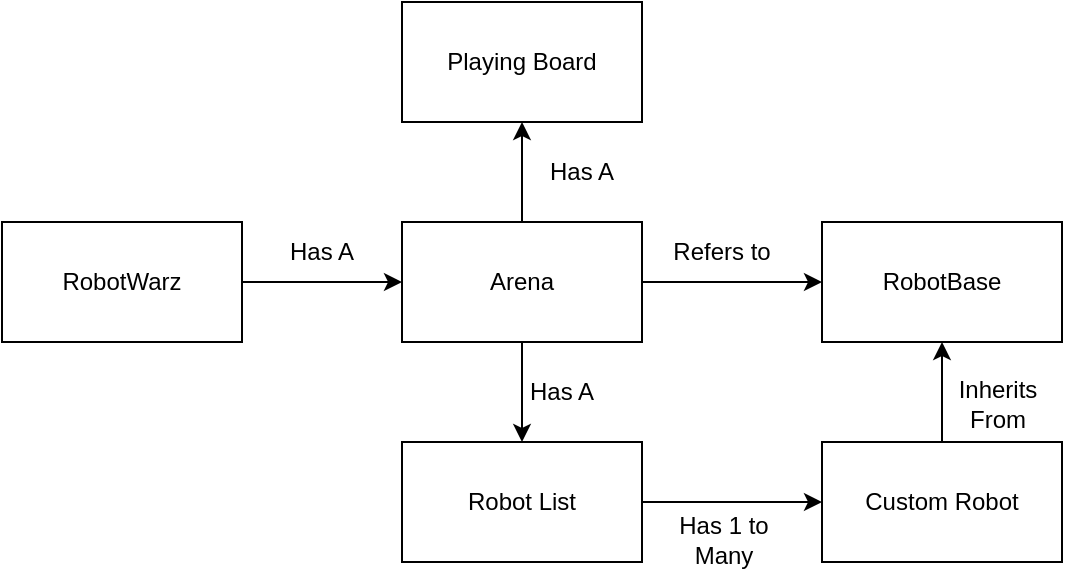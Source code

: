 <mxfile version="24.0.4" type="device">
  <diagram name="Page-1" id="ERSEP2Dv0Q_CucD9czhi">
    <mxGraphModel dx="1114" dy="769" grid="1" gridSize="10" guides="1" tooltips="1" connect="1" arrows="1" fold="1" page="1" pageScale="1" pageWidth="1100" pageHeight="850" math="0" shadow="0">
      <root>
        <mxCell id="0" />
        <mxCell id="1" parent="0" />
        <mxCell id="5jAHn_yWcTs1VlVoU_35-8" style="edgeStyle=orthogonalEdgeStyle;rounded=0;orthogonalLoop=1;jettySize=auto;html=1;entryX=0;entryY=0.5;entryDx=0;entryDy=0;" edge="1" parent="1" source="5jAHn_yWcTs1VlVoU_35-1" target="5jAHn_yWcTs1VlVoU_35-2">
          <mxGeometry relative="1" as="geometry" />
        </mxCell>
        <mxCell id="5jAHn_yWcTs1VlVoU_35-10" style="edgeStyle=orthogonalEdgeStyle;rounded=0;orthogonalLoop=1;jettySize=auto;html=1;entryX=0.5;entryY=0;entryDx=0;entryDy=0;" edge="1" parent="1" source="5jAHn_yWcTs1VlVoU_35-1" target="5jAHn_yWcTs1VlVoU_35-5">
          <mxGeometry relative="1" as="geometry" />
        </mxCell>
        <mxCell id="5jAHn_yWcTs1VlVoU_35-17" style="edgeStyle=orthogonalEdgeStyle;rounded=0;orthogonalLoop=1;jettySize=auto;html=1;entryX=0.5;entryY=1;entryDx=0;entryDy=0;" edge="1" parent="1" source="5jAHn_yWcTs1VlVoU_35-1" target="5jAHn_yWcTs1VlVoU_35-16">
          <mxGeometry relative="1" as="geometry" />
        </mxCell>
        <mxCell id="5jAHn_yWcTs1VlVoU_35-1" value="Arena" style="rounded=0;whiteSpace=wrap;html=1;" vertex="1" parent="1">
          <mxGeometry x="230" y="160" width="120" height="60" as="geometry" />
        </mxCell>
        <mxCell id="5jAHn_yWcTs1VlVoU_35-2" value="RobotBase" style="rounded=0;whiteSpace=wrap;html=1;" vertex="1" parent="1">
          <mxGeometry x="440" y="160" width="120" height="60" as="geometry" />
        </mxCell>
        <mxCell id="5jAHn_yWcTs1VlVoU_35-12" style="edgeStyle=orthogonalEdgeStyle;rounded=0;orthogonalLoop=1;jettySize=auto;html=1;entryX=0.5;entryY=1;entryDx=0;entryDy=0;" edge="1" parent="1" source="5jAHn_yWcTs1VlVoU_35-3" target="5jAHn_yWcTs1VlVoU_35-2">
          <mxGeometry relative="1" as="geometry" />
        </mxCell>
        <mxCell id="5jAHn_yWcTs1VlVoU_35-3" value="Custom Robot" style="rounded=0;whiteSpace=wrap;html=1;" vertex="1" parent="1">
          <mxGeometry x="440" y="270" width="120" height="60" as="geometry" />
        </mxCell>
        <mxCell id="5jAHn_yWcTs1VlVoU_35-6" style="edgeStyle=orthogonalEdgeStyle;rounded=0;orthogonalLoop=1;jettySize=auto;html=1;entryX=0;entryY=0.5;entryDx=0;entryDy=0;" edge="1" parent="1" source="5jAHn_yWcTs1VlVoU_35-4" target="5jAHn_yWcTs1VlVoU_35-1">
          <mxGeometry relative="1" as="geometry" />
        </mxCell>
        <mxCell id="5jAHn_yWcTs1VlVoU_35-4" value="RobotWarz" style="rounded=0;whiteSpace=wrap;html=1;" vertex="1" parent="1">
          <mxGeometry x="30" y="160" width="120" height="60" as="geometry" />
        </mxCell>
        <mxCell id="5jAHn_yWcTs1VlVoU_35-14" style="edgeStyle=orthogonalEdgeStyle;rounded=0;orthogonalLoop=1;jettySize=auto;html=1;entryX=0;entryY=0.5;entryDx=0;entryDy=0;" edge="1" parent="1" source="5jAHn_yWcTs1VlVoU_35-5" target="5jAHn_yWcTs1VlVoU_35-3">
          <mxGeometry relative="1" as="geometry" />
        </mxCell>
        <mxCell id="5jAHn_yWcTs1VlVoU_35-5" value="Robot List" style="rounded=0;whiteSpace=wrap;html=1;" vertex="1" parent="1">
          <mxGeometry x="230" y="270" width="120" height="60" as="geometry" />
        </mxCell>
        <mxCell id="5jAHn_yWcTs1VlVoU_35-7" value="Has A" style="text;html=1;align=center;verticalAlign=middle;whiteSpace=wrap;rounded=0;" vertex="1" parent="1">
          <mxGeometry x="160" y="160" width="60" height="30" as="geometry" />
        </mxCell>
        <mxCell id="5jAHn_yWcTs1VlVoU_35-9" value="Refers to" style="text;html=1;align=center;verticalAlign=middle;whiteSpace=wrap;rounded=0;" vertex="1" parent="1">
          <mxGeometry x="360" y="160" width="60" height="30" as="geometry" />
        </mxCell>
        <mxCell id="5jAHn_yWcTs1VlVoU_35-11" value="Has A" style="text;html=1;align=center;verticalAlign=middle;whiteSpace=wrap;rounded=0;" vertex="1" parent="1">
          <mxGeometry x="280" y="230" width="60" height="30" as="geometry" />
        </mxCell>
        <mxCell id="5jAHn_yWcTs1VlVoU_35-13" value="Inherits From" style="text;html=1;align=center;verticalAlign=middle;whiteSpace=wrap;rounded=0;" vertex="1" parent="1">
          <mxGeometry x="498" y="236" width="60" height="30" as="geometry" />
        </mxCell>
        <mxCell id="5jAHn_yWcTs1VlVoU_35-15" value="Has 1 to Many" style="text;html=1;align=center;verticalAlign=middle;whiteSpace=wrap;rounded=0;" vertex="1" parent="1">
          <mxGeometry x="361" y="304" width="60" height="30" as="geometry" />
        </mxCell>
        <mxCell id="5jAHn_yWcTs1VlVoU_35-16" value="Playing Board" style="rounded=0;whiteSpace=wrap;html=1;" vertex="1" parent="1">
          <mxGeometry x="230" y="50" width="120" height="60" as="geometry" />
        </mxCell>
        <mxCell id="5jAHn_yWcTs1VlVoU_35-18" value="Has A" style="text;html=1;align=center;verticalAlign=middle;whiteSpace=wrap;rounded=0;" vertex="1" parent="1">
          <mxGeometry x="290" y="120" width="60" height="30" as="geometry" />
        </mxCell>
      </root>
    </mxGraphModel>
  </diagram>
</mxfile>
